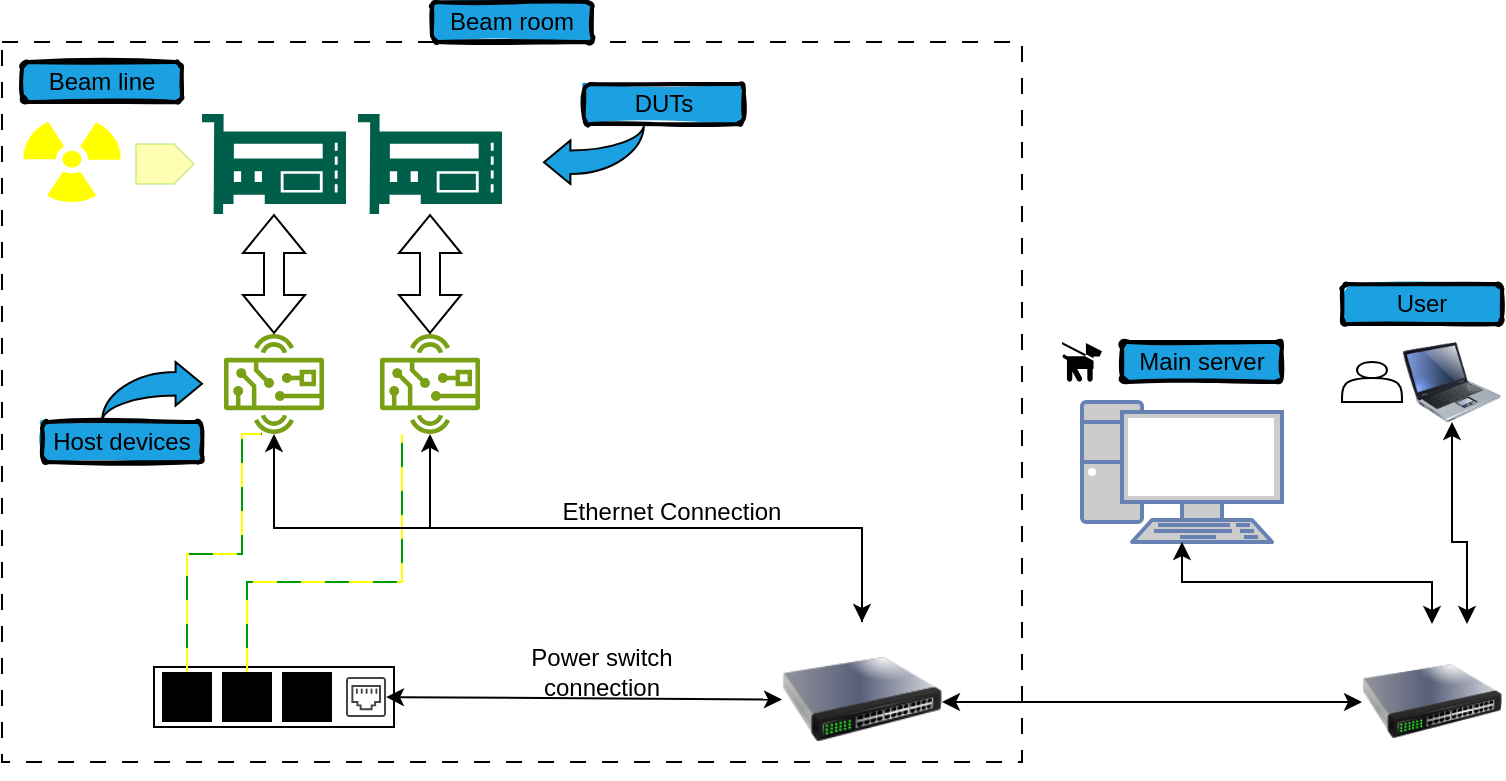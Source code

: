 <mxfile version="24.5.2" type="device">
  <diagram name="Page-1" id="6iw6eTULjTHV_W4seyyk">
    <mxGraphModel dx="1434" dy="746" grid="1" gridSize="10" guides="1" tooltips="1" connect="1" arrows="1" fold="1" page="1" pageScale="1" pageWidth="850" pageHeight="1100" math="0" shadow="0">
      <root>
        <mxCell id="0" />
        <mxCell id="1" parent="0" />
        <mxCell id="W8yuG93p8Cgkii5kqv5v-3" value="" style="whiteSpace=wrap;html=1;dashed=1;dashPattern=8 8;imageAspect=1;fillColor=none;" vertex="1" parent="1">
          <mxGeometry x="20" y="220" width="510" height="360" as="geometry" />
        </mxCell>
        <mxCell id="W8yuG93p8Cgkii5kqv5v-13" value="" style="rounded=0;whiteSpace=wrap;html=1;fillColor=none;container=0;" vertex="1" parent="1">
          <mxGeometry x="96" y="532.5" width="120" height="30" as="geometry" />
        </mxCell>
        <mxCell id="W8yuG93p8Cgkii5kqv5v-2" value="" style="fontColor=#0066CC;verticalAlign=top;verticalLabelPosition=bottom;labelPosition=center;align=center;html=1;outlineConnect=0;fillColor=#CCCCCC;strokeColor=#6881B3;gradientColor=none;gradientDirection=north;strokeWidth=2;shape=mxgraph.networks.pc;" vertex="1" parent="1">
          <mxGeometry x="560" y="400" width="100" height="70" as="geometry" />
        </mxCell>
        <mxCell id="W8yuG93p8Cgkii5kqv5v-17" value="" style="group" vertex="1" connectable="0" parent="1">
          <mxGeometry x="120" y="256" width="72" height="160" as="geometry" />
        </mxCell>
        <mxCell id="W8yuG93p8Cgkii5kqv5v-5" value="" style="sketch=0;outlineConnect=0;fontColor=#232F3E;gradientColor=none;fillColor=#7AA116;strokeColor=none;dashed=0;verticalLabelPosition=bottom;verticalAlign=top;align=center;html=1;fontSize=12;fontStyle=0;aspect=fixed;pointerEvents=1;shape=mxgraph.aws4.hardware_board;" vertex="1" parent="W8yuG93p8Cgkii5kqv5v-17">
          <mxGeometry x="11" y="110" width="50" height="50" as="geometry" />
        </mxCell>
        <mxCell id="W8yuG93p8Cgkii5kqv5v-6" value="" style="sketch=0;pointerEvents=1;shadow=0;dashed=0;html=1;strokeColor=none;fillColor=#005F4B;labelPosition=center;verticalLabelPosition=bottom;verticalAlign=top;align=center;outlineConnect=0;shape=mxgraph.veeam2.hardware_controller;" vertex="1" parent="W8yuG93p8Cgkii5kqv5v-17">
          <mxGeometry width="72" height="50" as="geometry" />
        </mxCell>
        <mxCell id="W8yuG93p8Cgkii5kqv5v-7" value="" style="shape=flexArrow;endArrow=classic;startArrow=classic;html=1;rounded=0;" edge="1" parent="W8yuG93p8Cgkii5kqv5v-17" source="W8yuG93p8Cgkii5kqv5v-5" target="W8yuG93p8Cgkii5kqv5v-6">
          <mxGeometry width="100" height="100" relative="1" as="geometry">
            <mxPoint x="101" y="180" as="sourcePoint" />
            <mxPoint x="201" y="80" as="targetPoint" />
            <Array as="points" />
          </mxGeometry>
        </mxCell>
        <mxCell id="W8yuG93p8Cgkii5kqv5v-18" value="" style="group" vertex="1" connectable="0" parent="1">
          <mxGeometry x="198" y="256" width="90" height="190" as="geometry" />
        </mxCell>
        <mxCell id="W8yuG93p8Cgkii5kqv5v-19" value="" style="sketch=0;outlineConnect=0;fontColor=#232F3E;gradientColor=none;fillColor=#7AA116;strokeColor=none;dashed=0;verticalLabelPosition=bottom;verticalAlign=top;align=center;html=1;fontSize=12;fontStyle=0;aspect=fixed;pointerEvents=1;shape=mxgraph.aws4.hardware_board;" vertex="1" parent="W8yuG93p8Cgkii5kqv5v-18">
          <mxGeometry x="11" y="110" width="50" height="50" as="geometry" />
        </mxCell>
        <mxCell id="W8yuG93p8Cgkii5kqv5v-20" value="" style="sketch=0;pointerEvents=1;shadow=0;dashed=0;html=1;strokeColor=none;fillColor=#005F4B;labelPosition=center;verticalLabelPosition=bottom;verticalAlign=top;align=center;outlineConnect=0;shape=mxgraph.veeam2.hardware_controller;" vertex="1" parent="W8yuG93p8Cgkii5kqv5v-18">
          <mxGeometry width="72" height="50" as="geometry" />
        </mxCell>
        <mxCell id="W8yuG93p8Cgkii5kqv5v-21" value="" style="shape=flexArrow;endArrow=classic;startArrow=classic;html=1;rounded=0;" edge="1" parent="W8yuG93p8Cgkii5kqv5v-18" source="W8yuG93p8Cgkii5kqv5v-19" target="W8yuG93p8Cgkii5kqv5v-20">
          <mxGeometry width="100" height="100" relative="1" as="geometry">
            <mxPoint x="101" y="180" as="sourcePoint" />
            <mxPoint x="201" y="80" as="targetPoint" />
            <Array as="points" />
          </mxGeometry>
        </mxCell>
        <mxCell id="W8yuG93p8Cgkii5kqv5v-22" value="" style="shape=mxgraph.signs.safety.radiation;html=1;pointerEvents=1;fillColor=#ffff00;strokeColor=none;verticalLabelPosition=bottom;verticalAlign=top;align=center;fillStyle=solid;" vertex="1" parent="1">
          <mxGeometry x="30" y="260" width="50" height="40" as="geometry" />
        </mxCell>
        <mxCell id="W8yuG93p8Cgkii5kqv5v-23" value="" style="html=1;shadow=0;dashed=0;align=center;verticalAlign=middle;shape=mxgraph.arrows2.arrow;dy=0;dx=10;notch=0;fillColor=#ffff00;strokeColor=#73d216;opacity=30;" vertex="1" parent="1">
          <mxGeometry x="87" y="271" width="29" height="20" as="geometry" />
        </mxCell>
        <mxCell id="W8yuG93p8Cgkii5kqv5v-26" value="" style="shape=wire;edgeStyle=orthogonalEdgeStyle;orthogonalLoop=1;jettySize=auto;html=1;sourcePerimeterSpacing=0;targetPerimeterSpacing=0;endArrow=none;curved=0;rounded=0;strokeColor=#009900;dashed=1;fillColor=#ffff00;dashPattern=12 12;fixDash=1;startSize=6;endSize=6;exitX=0.5;exitY=0;exitDx=0;exitDy=0;" edge="1" parent="1">
          <mxGeometry width="100" relative="1" as="geometry">
            <mxPoint x="112.5" y="535" as="sourcePoint" />
            <mxPoint x="150.0" y="415.999" as="targetPoint" />
            <Array as="points">
              <mxPoint x="113" y="476" />
              <mxPoint x="140" y="476" />
              <mxPoint x="140" y="416" />
            </Array>
          </mxGeometry>
        </mxCell>
        <mxCell id="W8yuG93p8Cgkii5kqv5v-9" value="" style="shape=image;html=1;verticalAlign=top;verticalLabelPosition=bottom;labelBackgroundColor=#ffffff;imageAspect=0;aspect=fixed;image=https://cdn4.iconfinder.com/data/icons/user-interface-784/32/UI_Switch_power_power_onpower_off_button-128.png;imageBackground=#000000;imageBorder=none;fillStyle=auto;container=0;" vertex="1" parent="1">
          <mxGeometry x="100" y="535" width="25" height="25" as="geometry" />
        </mxCell>
        <mxCell id="W8yuG93p8Cgkii5kqv5v-10" value="" style="shape=image;html=1;verticalAlign=top;verticalLabelPosition=bottom;labelBackgroundColor=#ffffff;imageAspect=0;aspect=fixed;image=https://cdn4.iconfinder.com/data/icons/user-interface-784/32/UI_Switch_power_power_onpower_off_button-128.png;imageBackground=#000000;imageBorder=none;fillStyle=auto;container=0;" vertex="1" parent="1">
          <mxGeometry x="160" y="535" width="25" height="25" as="geometry" />
        </mxCell>
        <mxCell id="W8yuG93p8Cgkii5kqv5v-11" value="" style="shape=image;html=1;verticalAlign=top;verticalLabelPosition=bottom;labelBackgroundColor=#ffffff;imageAspect=0;aspect=fixed;image=https://cdn4.iconfinder.com/data/icons/user-interface-784/32/UI_Switch_power_power_onpower_off_button-128.png;imageBackground=#000000;imageBorder=none;fillStyle=auto;container=0;" vertex="1" parent="1">
          <mxGeometry x="130" y="535" width="25" height="25" as="geometry" />
        </mxCell>
        <mxCell id="W8yuG93p8Cgkii5kqv5v-12" value="" style="sketch=0;pointerEvents=1;shadow=0;dashed=0;html=1;strokeColor=none;fillColor=#434445;aspect=fixed;labelPosition=center;verticalLabelPosition=bottom;verticalAlign=top;align=center;outlineConnect=0;shape=mxgraph.vvd.ethernet_port;container=0;" vertex="1" parent="1">
          <mxGeometry x="192" y="537.5" width="20" height="20" as="geometry" />
        </mxCell>
        <mxCell id="W8yuG93p8Cgkii5kqv5v-27" value="" style="shape=wire;edgeStyle=orthogonalEdgeStyle;orthogonalLoop=1;jettySize=auto;html=1;sourcePerimeterSpacing=0;targetPerimeterSpacing=0;endArrow=none;curved=0;rounded=0;strokeColor=#009900;dashed=1;fillColor=#ffff00;dashPattern=12 12;fixDash=1;startSize=6;endSize=6;exitX=0.5;exitY=0;exitDx=0;exitDy=0;" edge="1" parent="1" source="W8yuG93p8Cgkii5kqv5v-11" target="W8yuG93p8Cgkii5kqv5v-19">
          <mxGeometry width="100" relative="1" as="geometry">
            <mxPoint x="123" y="545" as="sourcePoint" />
            <mxPoint x="166" y="426" as="targetPoint" />
            <Array as="points">
              <mxPoint x="143" y="490" />
              <mxPoint x="220" y="490" />
            </Array>
          </mxGeometry>
        </mxCell>
        <mxCell id="W8yuG93p8Cgkii5kqv5v-29" value="" style="endArrow=classic;html=1;rounded=0;entryX=0;entryY=0.5;entryDx=0;entryDy=0;startArrow=classic;startFill=1;" edge="1" parent="1" source="W8yuG93p8Cgkii5kqv5v-12" target="W8yuG93p8Cgkii5kqv5v-16">
          <mxGeometry relative="1" as="geometry">
            <mxPoint x="170" y="590" as="sourcePoint" />
            <mxPoint x="270" y="590" as="targetPoint" />
          </mxGeometry>
        </mxCell>
        <mxCell id="W8yuG93p8Cgkii5kqv5v-38" value="" style="edgeStyle=elbowEdgeStyle;rounded=0;elbow=vertical;html=1;labelBackgroundColor=#ffffff;jettySize=auto;orthogonalLoop=1;strokeWidth=1;fontSize=14;endArrow=classic;endFill=1;" edge="1" parent="1" source="W8yuG93p8Cgkii5kqv5v-16" target="W8yuG93p8Cgkii5kqv5v-5">
          <mxGeometry width="60" height="60" relative="1" as="geometry">
            <mxPoint x="350" y="570" as="sourcePoint" />
            <mxPoint x="410" y="510" as="targetPoint" />
          </mxGeometry>
        </mxCell>
        <mxCell id="W8yuG93p8Cgkii5kqv5v-39" value="" style="edgeStyle=elbowEdgeStyle;rounded=0;html=1;labelBackgroundColor=#ffffff;jettySize=auto;orthogonalLoop=1;strokeWidth=1;fontSize=14;endArrow=classic;endFill=1;startArrow=classic;startFill=1;elbow=vertical;" edge="1" parent="1" source="W8yuG93p8Cgkii5kqv5v-16" target="W8yuG93p8Cgkii5kqv5v-19">
          <mxGeometry width="60" height="60" relative="1" as="geometry">
            <mxPoint x="450" y="510" as="sourcePoint" />
            <mxPoint x="166" y="426" as="targetPoint" />
          </mxGeometry>
        </mxCell>
        <mxCell id="W8yuG93p8Cgkii5kqv5v-40" value="Ethernet Connection" style="text;html=1;align=center;verticalAlign=middle;whiteSpace=wrap;rounded=0;" vertex="1" parent="1">
          <mxGeometry x="290" y="440" width="130" height="30" as="geometry" />
        </mxCell>
        <mxCell id="W8yuG93p8Cgkii5kqv5v-57" value="" style="group" vertex="1" connectable="0" parent="1">
          <mxGeometry x="40" y="380" width="80" height="50" as="geometry" />
        </mxCell>
        <mxCell id="W8yuG93p8Cgkii5kqv5v-54" value="Host devices" style="rounded=1;whiteSpace=wrap;html=1;strokeWidth=2;fillWeight=4;hachureGap=8;hachureAngle=45;fillColor=#1ba1e2;sketch=1;fillStyle=solid;" vertex="1" parent="W8yuG93p8Cgkii5kqv5v-57">
          <mxGeometry y="30" width="80" height="20" as="geometry" />
        </mxCell>
        <mxCell id="W8yuG93p8Cgkii5kqv5v-55" value="" style="html=1;shadow=0;dashed=0;align=center;verticalAlign=middle;shape=mxgraph.arrows2.jumpInArrow;dy=5.9;dx=13.2;arrowHead=21.8;fillStyle=solid;fillColor=#1ba1e2;" vertex="1" parent="W8yuG93p8Cgkii5kqv5v-57">
          <mxGeometry x="30" width="50" height="30" as="geometry" />
        </mxCell>
        <mxCell id="W8yuG93p8Cgkii5kqv5v-58" value="" style="group" vertex="1" connectable="0" parent="1">
          <mxGeometry x="311" y="211" width="80" height="50" as="geometry" />
        </mxCell>
        <mxCell id="W8yuG93p8Cgkii5kqv5v-59" value="DUTs" style="rounded=1;whiteSpace=wrap;html=1;strokeWidth=2;fillWeight=4;hachureGap=8;hachureAngle=45;fillColor=#1ba1e2;sketch=1;fillStyle=solid;" vertex="1" parent="W8yuG93p8Cgkii5kqv5v-58">
          <mxGeometry y="30" width="80" height="20" as="geometry" />
        </mxCell>
        <mxCell id="W8yuG93p8Cgkii5kqv5v-63" value="Beam line" style="rounded=1;whiteSpace=wrap;html=1;strokeWidth=2;fillWeight=4;hachureGap=8;hachureAngle=45;fillColor=#1ba1e2;sketch=1;fillStyle=solid;" vertex="1" parent="1">
          <mxGeometry x="30" y="230" width="80" height="20" as="geometry" />
        </mxCell>
        <mxCell id="W8yuG93p8Cgkii5kqv5v-60" value="" style="html=1;shadow=0;dashed=0;align=center;verticalAlign=middle;shape=mxgraph.arrows2.jumpInArrow;dy=5.9;dx=13.2;arrowHead=21.8;fillStyle=solid;fillColor=#1ba1e2;direction=east;flipV=1;flipH=1;" vertex="1" parent="1">
          <mxGeometry x="291" y="261" width="50" height="30" as="geometry" />
        </mxCell>
        <mxCell id="W8yuG93p8Cgkii5kqv5v-64" value="Beam room" style="rounded=1;whiteSpace=wrap;html=1;strokeWidth=2;fillWeight=4;hachureGap=8;hachureAngle=45;fillColor=#1ba1e2;sketch=1;fillStyle=solid;" vertex="1" parent="1">
          <mxGeometry x="235" y="200" width="80" height="20" as="geometry" />
        </mxCell>
        <mxCell id="W8yuG93p8Cgkii5kqv5v-65" value="" style="edgeStyle=elbowEdgeStyle;rounded=0;html=1;labelBackgroundColor=#ffffff;jettySize=auto;orthogonalLoop=1;strokeWidth=1;fontSize=14;endArrow=classic;endFill=1;startArrow=classic;startFill=1;elbow=vertical;entryX=0;entryY=0.5;entryDx=0;entryDy=0;" edge="1" parent="1" target="W8yuG93p8Cgkii5kqv5v-66">
          <mxGeometry width="60" height="60" relative="1" as="geometry">
            <mxPoint x="490" y="550" as="sourcePoint" />
            <mxPoint x="660" y="559" as="targetPoint" />
            <Array as="points">
              <mxPoint x="600" y="550" />
            </Array>
          </mxGeometry>
        </mxCell>
        <mxCell id="W8yuG93p8Cgkii5kqv5v-67" value="" style="edgeStyle=elbowEdgeStyle;rounded=0;html=1;labelBackgroundColor=#ffffff;jettySize=auto;orthogonalLoop=1;strokeWidth=1;fontSize=14;endArrow=classic;endFill=1;startArrow=classic;startFill=1;elbow=vertical;entryX=0.5;entryY=1;entryDx=0;entryDy=0;entryPerimeter=0;exitX=0.5;exitY=0;exitDx=0;exitDy=0;" edge="1" parent="1" source="W8yuG93p8Cgkii5kqv5v-66" target="W8yuG93p8Cgkii5kqv5v-2">
          <mxGeometry width="60" height="60" relative="1" as="geometry">
            <mxPoint x="500" y="560" as="sourcePoint" />
            <mxPoint x="570" y="560" as="targetPoint" />
            <Array as="points">
              <mxPoint x="670" y="490" />
            </Array>
          </mxGeometry>
        </mxCell>
        <mxCell id="W8yuG93p8Cgkii5kqv5v-70" value="Main server" style="rounded=1;whiteSpace=wrap;html=1;strokeWidth=2;fillWeight=4;hachureGap=8;hachureAngle=45;fillColor=#1ba1e2;sketch=1;fillStyle=solid;" vertex="1" parent="1">
          <mxGeometry x="580" y="370" width="80" height="20" as="geometry" />
        </mxCell>
        <mxCell id="W8yuG93p8Cgkii5kqv5v-71" value="" style="shape=mxgraph.signs.animals.dog_on_leash;html=1;pointerEvents=1;fillColor=#000000;strokeColor=none;verticalLabelPosition=bottom;verticalAlign=top;align=center;" vertex="1" parent="1">
          <mxGeometry x="550" y="370" width="20" height="20" as="geometry" />
        </mxCell>
        <mxCell id="W8yuG93p8Cgkii5kqv5v-74" value="" style="shape=actor;whiteSpace=wrap;html=1;" vertex="1" parent="1">
          <mxGeometry x="690" y="380" width="30" height="20" as="geometry" />
        </mxCell>
        <mxCell id="W8yuG93p8Cgkii5kqv5v-75" value="User" style="rounded=1;whiteSpace=wrap;html=1;strokeWidth=2;fillWeight=4;hachureGap=8;hachureAngle=45;fillColor=#1ba1e2;sketch=1;fillStyle=solid;" vertex="1" parent="1">
          <mxGeometry x="690" y="341" width="80" height="20" as="geometry" />
        </mxCell>
        <mxCell id="W8yuG93p8Cgkii5kqv5v-76" value="" style="edgeStyle=elbowEdgeStyle;rounded=0;html=1;labelBackgroundColor=#ffffff;jettySize=auto;orthogonalLoop=1;strokeWidth=1;fontSize=14;endArrow=classic;endFill=1;startArrow=classic;startFill=1;elbow=vertical;entryX=0.5;entryY=1;entryDx=0;entryDy=0;exitX=0.75;exitY=0;exitDx=0;exitDy=0;" edge="1" parent="1" source="W8yuG93p8Cgkii5kqv5v-66" target="W8yuG93p8Cgkii5kqv5v-72">
          <mxGeometry width="60" height="60" relative="1" as="geometry">
            <mxPoint x="745" y="521" as="sourcePoint" />
            <mxPoint x="620" y="480" as="targetPoint" />
            <Array as="points">
              <mxPoint x="745" y="470" />
            </Array>
          </mxGeometry>
        </mxCell>
        <mxCell id="W8yuG93p8Cgkii5kqv5v-80" value="Power switch connection" style="text;html=1;align=center;verticalAlign=middle;whiteSpace=wrap;rounded=0;" vertex="1" parent="1">
          <mxGeometry x="255" y="520" width="130" height="30" as="geometry" />
        </mxCell>
        <mxCell id="W8yuG93p8Cgkii5kqv5v-16" value="" style="image;html=1;image=img/lib/clip_art/networking/Switch_128x128.png;movable=1;resizable=1;rotatable=1;deletable=1;editable=1;locked=0;connectable=1;imageBorder=none;" vertex="1" parent="1">
          <mxGeometry x="410" y="510" width="80" height="77.5" as="geometry" />
        </mxCell>
        <mxCell id="W8yuG93p8Cgkii5kqv5v-66" value="" style="image;html=1;image=img/lib/clip_art/networking/Switch_128x128.png;movable=1;resizable=1;rotatable=1;deletable=1;editable=1;locked=0;connectable=1;imageBorder=none;" vertex="1" parent="1">
          <mxGeometry x="700" y="511" width="70" height="77.5" as="geometry" />
        </mxCell>
        <mxCell id="W8yuG93p8Cgkii5kqv5v-72" value="" style="image;html=1;image=img/lib/clip_art/computers/Laptop_128x128.png" vertex="1" parent="1">
          <mxGeometry x="720" y="370" width="50" height="40" as="geometry" />
        </mxCell>
      </root>
    </mxGraphModel>
  </diagram>
</mxfile>
